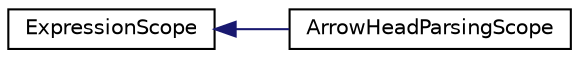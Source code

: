 digraph "Graphical Class Hierarchy"
{
 // LATEX_PDF_SIZE
  edge [fontname="Helvetica",fontsize="10",labelfontname="Helvetica",labelfontsize="10"];
  node [fontname="Helvetica",fontsize="10",shape=record];
  rankdir="LR";
  Node0 [label="ExpressionScope",height=0.2,width=0.4,color="black", fillcolor="white", style="filled",URL="$classExpressionScope.html",tooltip=" "];
  Node0 -> Node1 [dir="back",color="midnightblue",fontsize="10",style="solid",fontname="Helvetica"];
  Node1 [label="ArrowHeadParsingScope",height=0.2,width=0.4,color="black", fillcolor="white", style="filled",URL="$classArrowHeadParsingScope.html",tooltip=" "];
}
